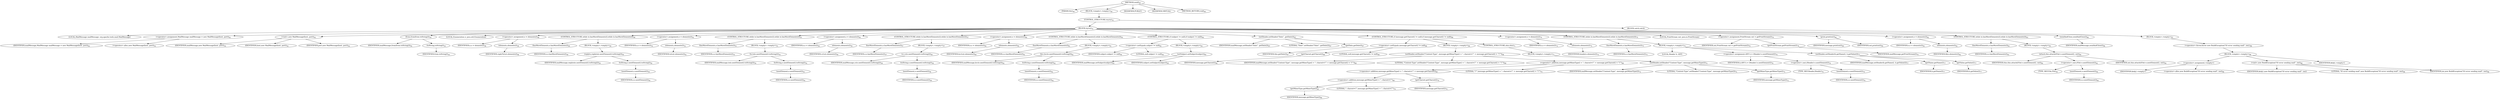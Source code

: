 digraph "send" {  
"17" [label = <(METHOD,send)<SUB>40</SUB>> ]
"6" [label = <(PARAM,this)<SUB>40</SUB>> ]
"18" [label = <(BLOCK,&lt;empty&gt;,&lt;empty&gt;)<SUB>40</SUB>> ]
"19" [label = <(CONTROL_STRUCTURE,try,try)<SUB>41</SUB>> ]
"20" [label = <(BLOCK,try,try)<SUB>41</SUB>> ]
"4" [label = <(LOCAL,MailMessage mailMessage: org.apache.tools.mail.MailMessage)> ]
"21" [label = <(&lt;operator&gt;.assignment,MailMessage mailMessage = new MailMessage(host, port))<SUB>42</SUB>> ]
"22" [label = <(IDENTIFIER,mailMessage,MailMessage mailMessage = new MailMessage(host, port))<SUB>42</SUB>> ]
"23" [label = <(&lt;operator&gt;.alloc,new MailMessage(host, port))<SUB>42</SUB>> ]
"24" [label = <(&lt;init&gt;,new MailMessage(host, port))<SUB>42</SUB>> ]
"3" [label = <(IDENTIFIER,mailMessage,new MailMessage(host, port))<SUB>42</SUB>> ]
"25" [label = <(IDENTIFIER,host,new MailMessage(host, port))<SUB>42</SUB>> ]
"26" [label = <(IDENTIFIER,port,new MailMessage(host, port))<SUB>42</SUB>> ]
"27" [label = <(from,from(from.toString()))<SUB>44</SUB>> ]
"28" [label = <(IDENTIFIER,mailMessage,from(from.toString()))<SUB>44</SUB>> ]
"29" [label = <(toString,toString())<SUB>44</SUB>> ]
"30" [label = <(IDENTIFIER,from,toString())<SUB>44</SUB>> ]
"31" [label = <(LOCAL,Enumeration e: java.util.Enumeration)> ]
"32" [label = <(&lt;operator&gt;.assignment,e = elements())<SUB>48</SUB>> ]
"33" [label = <(IDENTIFIER,e,e = elements())<SUB>48</SUB>> ]
"34" [label = <(elements,elements())<SUB>48</SUB>> ]
"35" [label = <(IDENTIFIER,replyToList,elements())<SUB>48</SUB>> ]
"36" [label = <(CONTROL_STRUCTURE,while (e.hasMoreElements()),while (e.hasMoreElements()))<SUB>49</SUB>> ]
"37" [label = <(hasMoreElements,e.hasMoreElements())<SUB>49</SUB>> ]
"38" [label = <(IDENTIFIER,e,e.hasMoreElements())<SUB>49</SUB>> ]
"39" [label = <(BLOCK,&lt;empty&gt;,&lt;empty&gt;)<SUB>49</SUB>> ]
"40" [label = <(replyto,replyto(e.nextElement().toString()))<SUB>50</SUB>> ]
"41" [label = <(IDENTIFIER,mailMessage,replyto(e.nextElement().toString()))<SUB>50</SUB>> ]
"42" [label = <(toString,e.nextElement().toString())<SUB>50</SUB>> ]
"43" [label = <(nextElement,e.nextElement())<SUB>50</SUB>> ]
"44" [label = <(IDENTIFIER,e,e.nextElement())<SUB>50</SUB>> ]
"45" [label = <(&lt;operator&gt;.assignment,e = elements())<SUB>52</SUB>> ]
"46" [label = <(IDENTIFIER,e,e = elements())<SUB>52</SUB>> ]
"47" [label = <(elements,elements())<SUB>52</SUB>> ]
"48" [label = <(IDENTIFIER,toList,elements())<SUB>52</SUB>> ]
"49" [label = <(CONTROL_STRUCTURE,while (e.hasMoreElements()),while (e.hasMoreElements()))<SUB>53</SUB>> ]
"50" [label = <(hasMoreElements,e.hasMoreElements())<SUB>53</SUB>> ]
"51" [label = <(IDENTIFIER,e,e.hasMoreElements())<SUB>53</SUB>> ]
"52" [label = <(BLOCK,&lt;empty&gt;,&lt;empty&gt;)<SUB>53</SUB>> ]
"53" [label = <(to,to(e.nextElement().toString()))<SUB>54</SUB>> ]
"54" [label = <(IDENTIFIER,mailMessage,to(e.nextElement().toString()))<SUB>54</SUB>> ]
"55" [label = <(toString,e.nextElement().toString())<SUB>54</SUB>> ]
"56" [label = <(nextElement,e.nextElement())<SUB>54</SUB>> ]
"57" [label = <(IDENTIFIER,e,e.nextElement())<SUB>54</SUB>> ]
"58" [label = <(&lt;operator&gt;.assignment,e = elements())<SUB>56</SUB>> ]
"59" [label = <(IDENTIFIER,e,e = elements())<SUB>56</SUB>> ]
"60" [label = <(elements,elements())<SUB>56</SUB>> ]
"61" [label = <(IDENTIFIER,ccList,elements())<SUB>56</SUB>> ]
"62" [label = <(CONTROL_STRUCTURE,while (e.hasMoreElements()),while (e.hasMoreElements()))<SUB>57</SUB>> ]
"63" [label = <(hasMoreElements,e.hasMoreElements())<SUB>57</SUB>> ]
"64" [label = <(IDENTIFIER,e,e.hasMoreElements())<SUB>57</SUB>> ]
"65" [label = <(BLOCK,&lt;empty&gt;,&lt;empty&gt;)<SUB>57</SUB>> ]
"66" [label = <(cc,cc(e.nextElement().toString()))<SUB>58</SUB>> ]
"67" [label = <(IDENTIFIER,mailMessage,cc(e.nextElement().toString()))<SUB>58</SUB>> ]
"68" [label = <(toString,e.nextElement().toString())<SUB>58</SUB>> ]
"69" [label = <(nextElement,e.nextElement())<SUB>58</SUB>> ]
"70" [label = <(IDENTIFIER,e,e.nextElement())<SUB>58</SUB>> ]
"71" [label = <(&lt;operator&gt;.assignment,e = elements())<SUB>60</SUB>> ]
"72" [label = <(IDENTIFIER,e,e = elements())<SUB>60</SUB>> ]
"73" [label = <(elements,elements())<SUB>60</SUB>> ]
"74" [label = <(IDENTIFIER,bccList,elements())<SUB>60</SUB>> ]
"75" [label = <(CONTROL_STRUCTURE,while (e.hasMoreElements()),while (e.hasMoreElements()))<SUB>61</SUB>> ]
"76" [label = <(hasMoreElements,e.hasMoreElements())<SUB>61</SUB>> ]
"77" [label = <(IDENTIFIER,e,e.hasMoreElements())<SUB>61</SUB>> ]
"78" [label = <(BLOCK,&lt;empty&gt;,&lt;empty&gt;)<SUB>61</SUB>> ]
"79" [label = <(bcc,bcc(e.nextElement().toString()))<SUB>62</SUB>> ]
"80" [label = <(IDENTIFIER,mailMessage,bcc(e.nextElement().toString()))<SUB>62</SUB>> ]
"81" [label = <(toString,e.nextElement().toString())<SUB>62</SUB>> ]
"82" [label = <(nextElement,e.nextElement())<SUB>62</SUB>> ]
"83" [label = <(IDENTIFIER,e,e.nextElement())<SUB>62</SUB>> ]
"84" [label = <(CONTROL_STRUCTURE,if (subject != null),if (subject != null))<SUB>64</SUB>> ]
"85" [label = <(&lt;operator&gt;.notEquals,subject != null)<SUB>64</SUB>> ]
"86" [label = <(IDENTIFIER,subject,subject != null)<SUB>64</SUB>> ]
"87" [label = <(LITERAL,null,subject != null)<SUB>64</SUB>> ]
"88" [label = <(BLOCK,&lt;empty&gt;,&lt;empty&gt;)<SUB>64</SUB>> ]
"89" [label = <(setSubject,setSubject(subject))<SUB>65</SUB>> ]
"90" [label = <(IDENTIFIER,mailMessage,setSubject(subject))<SUB>65</SUB>> ]
"91" [label = <(IDENTIFIER,subject,setSubject(subject))<SUB>65</SUB>> ]
"92" [label = <(setHeader,setHeader(&quot;Date&quot;, getDate()))<SUB>67</SUB>> ]
"93" [label = <(IDENTIFIER,mailMessage,setHeader(&quot;Date&quot;, getDate()))<SUB>67</SUB>> ]
"94" [label = <(LITERAL,&quot;Date&quot;,setHeader(&quot;Date&quot;, getDate()))<SUB>67</SUB>> ]
"95" [label = <(getDate,getDate())<SUB>67</SUB>> ]
"5" [label = <(IDENTIFIER,this,getDate())<SUB>67</SUB>> ]
"96" [label = <(CONTROL_STRUCTURE,if (message.getCharset() != null),if (message.getCharset() != null))<SUB>68</SUB>> ]
"97" [label = <(&lt;operator&gt;.notEquals,message.getCharset() != null)<SUB>68</SUB>> ]
"98" [label = <(getCharset,getCharset())<SUB>68</SUB>> ]
"99" [label = <(IDENTIFIER,message,getCharset())<SUB>68</SUB>> ]
"100" [label = <(LITERAL,null,message.getCharset() != null)<SUB>68</SUB>> ]
"101" [label = <(BLOCK,&lt;empty&gt;,&lt;empty&gt;)<SUB>68</SUB>> ]
"102" [label = <(setHeader,setHeader(&quot;Content-Type&quot;, message.getMimeType() + &quot;; charset=\&quot;&quot; + message.getCharset() + &quot;\&quot;&quot;))<SUB>69</SUB>> ]
"103" [label = <(IDENTIFIER,mailMessage,setHeader(&quot;Content-Type&quot;, message.getMimeType() + &quot;; charset=\&quot;&quot; + message.getCharset() + &quot;\&quot;&quot;))<SUB>69</SUB>> ]
"104" [label = <(LITERAL,&quot;Content-Type&quot;,setHeader(&quot;Content-Type&quot;, message.getMimeType() + &quot;; charset=\&quot;&quot; + message.getCharset() + &quot;\&quot;&quot;))<SUB>69</SUB>> ]
"105" [label = <(&lt;operator&gt;.addition,message.getMimeType() + &quot;; charset=\&quot;&quot; + message.getCharset() + &quot;\&quot;&quot;)<SUB>69</SUB>> ]
"106" [label = <(&lt;operator&gt;.addition,message.getMimeType() + &quot;; charset=\&quot;&quot; + message.getCharset())<SUB>69</SUB>> ]
"107" [label = <(&lt;operator&gt;.addition,message.getMimeType() + &quot;; charset=\&quot;&quot;)<SUB>69</SUB>> ]
"108" [label = <(getMimeType,getMimeType())<SUB>69</SUB>> ]
"109" [label = <(IDENTIFIER,message,getMimeType())<SUB>69</SUB>> ]
"110" [label = <(LITERAL,&quot;; charset=\&quot;&quot;,message.getMimeType() + &quot;; charset=\&quot;&quot;)<SUB>70</SUB>> ]
"111" [label = <(getCharset,getCharset())<SUB>70</SUB>> ]
"112" [label = <(IDENTIFIER,message,getCharset())<SUB>70</SUB>> ]
"113" [label = <(LITERAL,&quot;\&quot;&quot;,message.getMimeType() + &quot;; charset=\&quot;&quot; + message.getCharset() + &quot;\&quot;&quot;)<SUB>70</SUB>> ]
"114" [label = <(CONTROL_STRUCTURE,else,else)<SUB>71</SUB>> ]
"115" [label = <(BLOCK,&lt;empty&gt;,&lt;empty&gt;)<SUB>71</SUB>> ]
"116" [label = <(setHeader,setHeader(&quot;Content-Type&quot;, message.getMimeType()))<SUB>72</SUB>> ]
"117" [label = <(IDENTIFIER,mailMessage,setHeader(&quot;Content-Type&quot;, message.getMimeType()))<SUB>72</SUB>> ]
"118" [label = <(LITERAL,&quot;Content-Type&quot;,setHeader(&quot;Content-Type&quot;, message.getMimeType()))<SUB>72</SUB>> ]
"119" [label = <(getMimeType,getMimeType())<SUB>72</SUB>> ]
"120" [label = <(IDENTIFIER,message,getMimeType())<SUB>72</SUB>> ]
"121" [label = <(&lt;operator&gt;.assignment,e = elements())<SUB>74</SUB>> ]
"122" [label = <(IDENTIFIER,e,e = elements())<SUB>74</SUB>> ]
"123" [label = <(elements,elements())<SUB>74</SUB>> ]
"124" [label = <(IDENTIFIER,headers,elements())<SUB>74</SUB>> ]
"125" [label = <(CONTROL_STRUCTURE,while (e.hasMoreElements()),while (e.hasMoreElements()))<SUB>75</SUB>> ]
"126" [label = <(hasMoreElements,e.hasMoreElements())<SUB>75</SUB>> ]
"127" [label = <(IDENTIFIER,e,e.hasMoreElements())<SUB>75</SUB>> ]
"128" [label = <(BLOCK,&lt;empty&gt;,&lt;empty&gt;)<SUB>75</SUB>> ]
"129" [label = <(LOCAL,Header h: ANY)> ]
"130" [label = <(&lt;operator&gt;.assignment,ANY h = (Header) e.nextElement())<SUB>76</SUB>> ]
"131" [label = <(IDENTIFIER,h,ANY h = (Header) e.nextElement())<SUB>76</SUB>> ]
"132" [label = <(&lt;operator&gt;.cast,(Header) e.nextElement())<SUB>76</SUB>> ]
"133" [label = <(TYPE_REF,Header,Header)<SUB>76</SUB>> ]
"134" [label = <(nextElement,e.nextElement())<SUB>76</SUB>> ]
"135" [label = <(IDENTIFIER,e,e.nextElement())<SUB>76</SUB>> ]
"136" [label = <(setHeader,setHeader(h.getName(), h.getValue()))<SUB>77</SUB>> ]
"137" [label = <(IDENTIFIER,mailMessage,setHeader(h.getName(), h.getValue()))<SUB>77</SUB>> ]
"138" [label = <(getName,getName())<SUB>77</SUB>> ]
"139" [label = <(IDENTIFIER,h,getName())<SUB>77</SUB>> ]
"140" [label = <(getValue,getValue())<SUB>77</SUB>> ]
"141" [label = <(IDENTIFIER,h,getValue())<SUB>77</SUB>> ]
"142" [label = <(LOCAL,PrintStream out: java.io.PrintStream)> ]
"143" [label = <(&lt;operator&gt;.assignment,PrintStream out = getPrintStream())<SUB>79</SUB>> ]
"144" [label = <(IDENTIFIER,out,PrintStream out = getPrintStream())<SUB>79</SUB>> ]
"145" [label = <(getPrintStream,getPrintStream())<SUB>79</SUB>> ]
"146" [label = <(IDENTIFIER,mailMessage,getPrintStream())<SUB>79</SUB>> ]
"147" [label = <(print,print(out))<SUB>80</SUB>> ]
"148" [label = <(IDENTIFIER,message,print(out))<SUB>80</SUB>> ]
"149" [label = <(IDENTIFIER,out,print(out))<SUB>80</SUB>> ]
"150" [label = <(&lt;operator&gt;.assignment,e = elements())<SUB>82</SUB>> ]
"151" [label = <(IDENTIFIER,e,e = elements())<SUB>82</SUB>> ]
"152" [label = <(elements,elements())<SUB>82</SUB>> ]
"153" [label = <(IDENTIFIER,files,elements())<SUB>82</SUB>> ]
"154" [label = <(CONTROL_STRUCTURE,while (e.hasMoreElements()),while (e.hasMoreElements()))<SUB>83</SUB>> ]
"155" [label = <(hasMoreElements,e.hasMoreElements())<SUB>83</SUB>> ]
"156" [label = <(IDENTIFIER,e,e.hasMoreElements())<SUB>83</SUB>> ]
"157" [label = <(BLOCK,&lt;empty&gt;,&lt;empty&gt;)<SUB>83</SUB>> ]
"158" [label = <(attach,this.attach((File) e.nextElement(), out))<SUB>84</SUB>> ]
"7" [label = <(IDENTIFIER,this,this.attach((File) e.nextElement(), out))<SUB>84</SUB>> ]
"159" [label = <(&lt;operator&gt;.cast,(File) e.nextElement())<SUB>84</SUB>> ]
"160" [label = <(TYPE_REF,File,File)<SUB>84</SUB>> ]
"161" [label = <(nextElement,e.nextElement())<SUB>84</SUB>> ]
"162" [label = <(IDENTIFIER,e,e.nextElement())<SUB>84</SUB>> ]
"163" [label = <(IDENTIFIER,out,this.attach((File) e.nextElement(), out))<SUB>84</SUB>> ]
"164" [label = <(sendAndClose,sendAndClose())<SUB>86</SUB>> ]
"165" [label = <(IDENTIFIER,mailMessage,sendAndClose())<SUB>86</SUB>> ]
"166" [label = <(BLOCK,catch,catch)> ]
"167" [label = <(BLOCK,&lt;empty&gt;,&lt;empty&gt;)<SUB>87</SUB>> ]
"168" [label = <(&lt;operator&gt;.throw,throw new BuildException(&quot;IO error sending mail&quot;, ioe);)<SUB>88</SUB>> ]
"169" [label = <(BLOCK,&lt;empty&gt;,&lt;empty&gt;)<SUB>88</SUB>> ]
"170" [label = <(&lt;operator&gt;.assignment,&lt;empty&gt;)> ]
"171" [label = <(IDENTIFIER,$obj1,&lt;empty&gt;)> ]
"172" [label = <(&lt;operator&gt;.alloc,new BuildException(&quot;IO error sending mail&quot;, ioe))<SUB>88</SUB>> ]
"173" [label = <(&lt;init&gt;,new BuildException(&quot;IO error sending mail&quot;, ioe))<SUB>88</SUB>> ]
"174" [label = <(IDENTIFIER,$obj1,new BuildException(&quot;IO error sending mail&quot;, ioe))> ]
"175" [label = <(LITERAL,&quot;IO error sending mail&quot;,new BuildException(&quot;IO error sending mail&quot;, ioe))<SUB>88</SUB>> ]
"176" [label = <(IDENTIFIER,ioe,new BuildException(&quot;IO error sending mail&quot;, ioe))<SUB>88</SUB>> ]
"177" [label = <(IDENTIFIER,$obj1,&lt;empty&gt;)> ]
"178" [label = <(MODIFIER,PUBLIC)> ]
"179" [label = <(MODIFIER,VIRTUAL)> ]
"180" [label = <(METHOD_RETURN,void)<SUB>40</SUB>> ]
  "17" -> "6" 
  "17" -> "18" 
  "17" -> "178" 
  "17" -> "179" 
  "17" -> "180" 
  "18" -> "19" 
  "19" -> "20" 
  "19" -> "166" 
  "20" -> "4" 
  "20" -> "21" 
  "20" -> "24" 
  "20" -> "27" 
  "20" -> "31" 
  "20" -> "32" 
  "20" -> "36" 
  "20" -> "45" 
  "20" -> "49" 
  "20" -> "58" 
  "20" -> "62" 
  "20" -> "71" 
  "20" -> "75" 
  "20" -> "84" 
  "20" -> "92" 
  "20" -> "96" 
  "20" -> "121" 
  "20" -> "125" 
  "20" -> "142" 
  "20" -> "143" 
  "20" -> "147" 
  "20" -> "150" 
  "20" -> "154" 
  "20" -> "164" 
  "21" -> "22" 
  "21" -> "23" 
  "24" -> "3" 
  "24" -> "25" 
  "24" -> "26" 
  "27" -> "28" 
  "27" -> "29" 
  "29" -> "30" 
  "32" -> "33" 
  "32" -> "34" 
  "34" -> "35" 
  "36" -> "37" 
  "36" -> "39" 
  "37" -> "38" 
  "39" -> "40" 
  "40" -> "41" 
  "40" -> "42" 
  "42" -> "43" 
  "43" -> "44" 
  "45" -> "46" 
  "45" -> "47" 
  "47" -> "48" 
  "49" -> "50" 
  "49" -> "52" 
  "50" -> "51" 
  "52" -> "53" 
  "53" -> "54" 
  "53" -> "55" 
  "55" -> "56" 
  "56" -> "57" 
  "58" -> "59" 
  "58" -> "60" 
  "60" -> "61" 
  "62" -> "63" 
  "62" -> "65" 
  "63" -> "64" 
  "65" -> "66" 
  "66" -> "67" 
  "66" -> "68" 
  "68" -> "69" 
  "69" -> "70" 
  "71" -> "72" 
  "71" -> "73" 
  "73" -> "74" 
  "75" -> "76" 
  "75" -> "78" 
  "76" -> "77" 
  "78" -> "79" 
  "79" -> "80" 
  "79" -> "81" 
  "81" -> "82" 
  "82" -> "83" 
  "84" -> "85" 
  "84" -> "88" 
  "85" -> "86" 
  "85" -> "87" 
  "88" -> "89" 
  "89" -> "90" 
  "89" -> "91" 
  "92" -> "93" 
  "92" -> "94" 
  "92" -> "95" 
  "95" -> "5" 
  "96" -> "97" 
  "96" -> "101" 
  "96" -> "114" 
  "97" -> "98" 
  "97" -> "100" 
  "98" -> "99" 
  "101" -> "102" 
  "102" -> "103" 
  "102" -> "104" 
  "102" -> "105" 
  "105" -> "106" 
  "105" -> "113" 
  "106" -> "107" 
  "106" -> "111" 
  "107" -> "108" 
  "107" -> "110" 
  "108" -> "109" 
  "111" -> "112" 
  "114" -> "115" 
  "115" -> "116" 
  "116" -> "117" 
  "116" -> "118" 
  "116" -> "119" 
  "119" -> "120" 
  "121" -> "122" 
  "121" -> "123" 
  "123" -> "124" 
  "125" -> "126" 
  "125" -> "128" 
  "126" -> "127" 
  "128" -> "129" 
  "128" -> "130" 
  "128" -> "136" 
  "130" -> "131" 
  "130" -> "132" 
  "132" -> "133" 
  "132" -> "134" 
  "134" -> "135" 
  "136" -> "137" 
  "136" -> "138" 
  "136" -> "140" 
  "138" -> "139" 
  "140" -> "141" 
  "143" -> "144" 
  "143" -> "145" 
  "145" -> "146" 
  "147" -> "148" 
  "147" -> "149" 
  "150" -> "151" 
  "150" -> "152" 
  "152" -> "153" 
  "154" -> "155" 
  "154" -> "157" 
  "155" -> "156" 
  "157" -> "158" 
  "158" -> "7" 
  "158" -> "159" 
  "158" -> "163" 
  "159" -> "160" 
  "159" -> "161" 
  "161" -> "162" 
  "164" -> "165" 
  "166" -> "167" 
  "167" -> "168" 
  "168" -> "169" 
  "169" -> "170" 
  "169" -> "173" 
  "169" -> "177" 
  "170" -> "171" 
  "170" -> "172" 
  "173" -> "174" 
  "173" -> "175" 
  "173" -> "176" 
}
